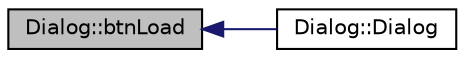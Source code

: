digraph "Dialog::btnLoad"
{
  edge [fontname="Helvetica",fontsize="10",labelfontname="Helvetica",labelfontsize="10"];
  node [fontname="Helvetica",fontsize="10",shape=record];
  rankdir="LR";
  Node1 [label="Dialog::btnLoad",height=0.2,width=0.4,color="black", fillcolor="grey75", style="filled" fontcolor="black"];
  Node1 -> Node2 [dir="back",color="midnightblue",fontsize="10",style="solid"];
  Node2 [label="Dialog::Dialog",height=0.2,width=0.4,color="black", fillcolor="white", style="filled",URL="$class_dialog.html#acfa2063f9f962d394c6a645b6e7e08d8",tooltip="Erstellt einen Dialog zum vorbereiten des Spiels. "];
}
